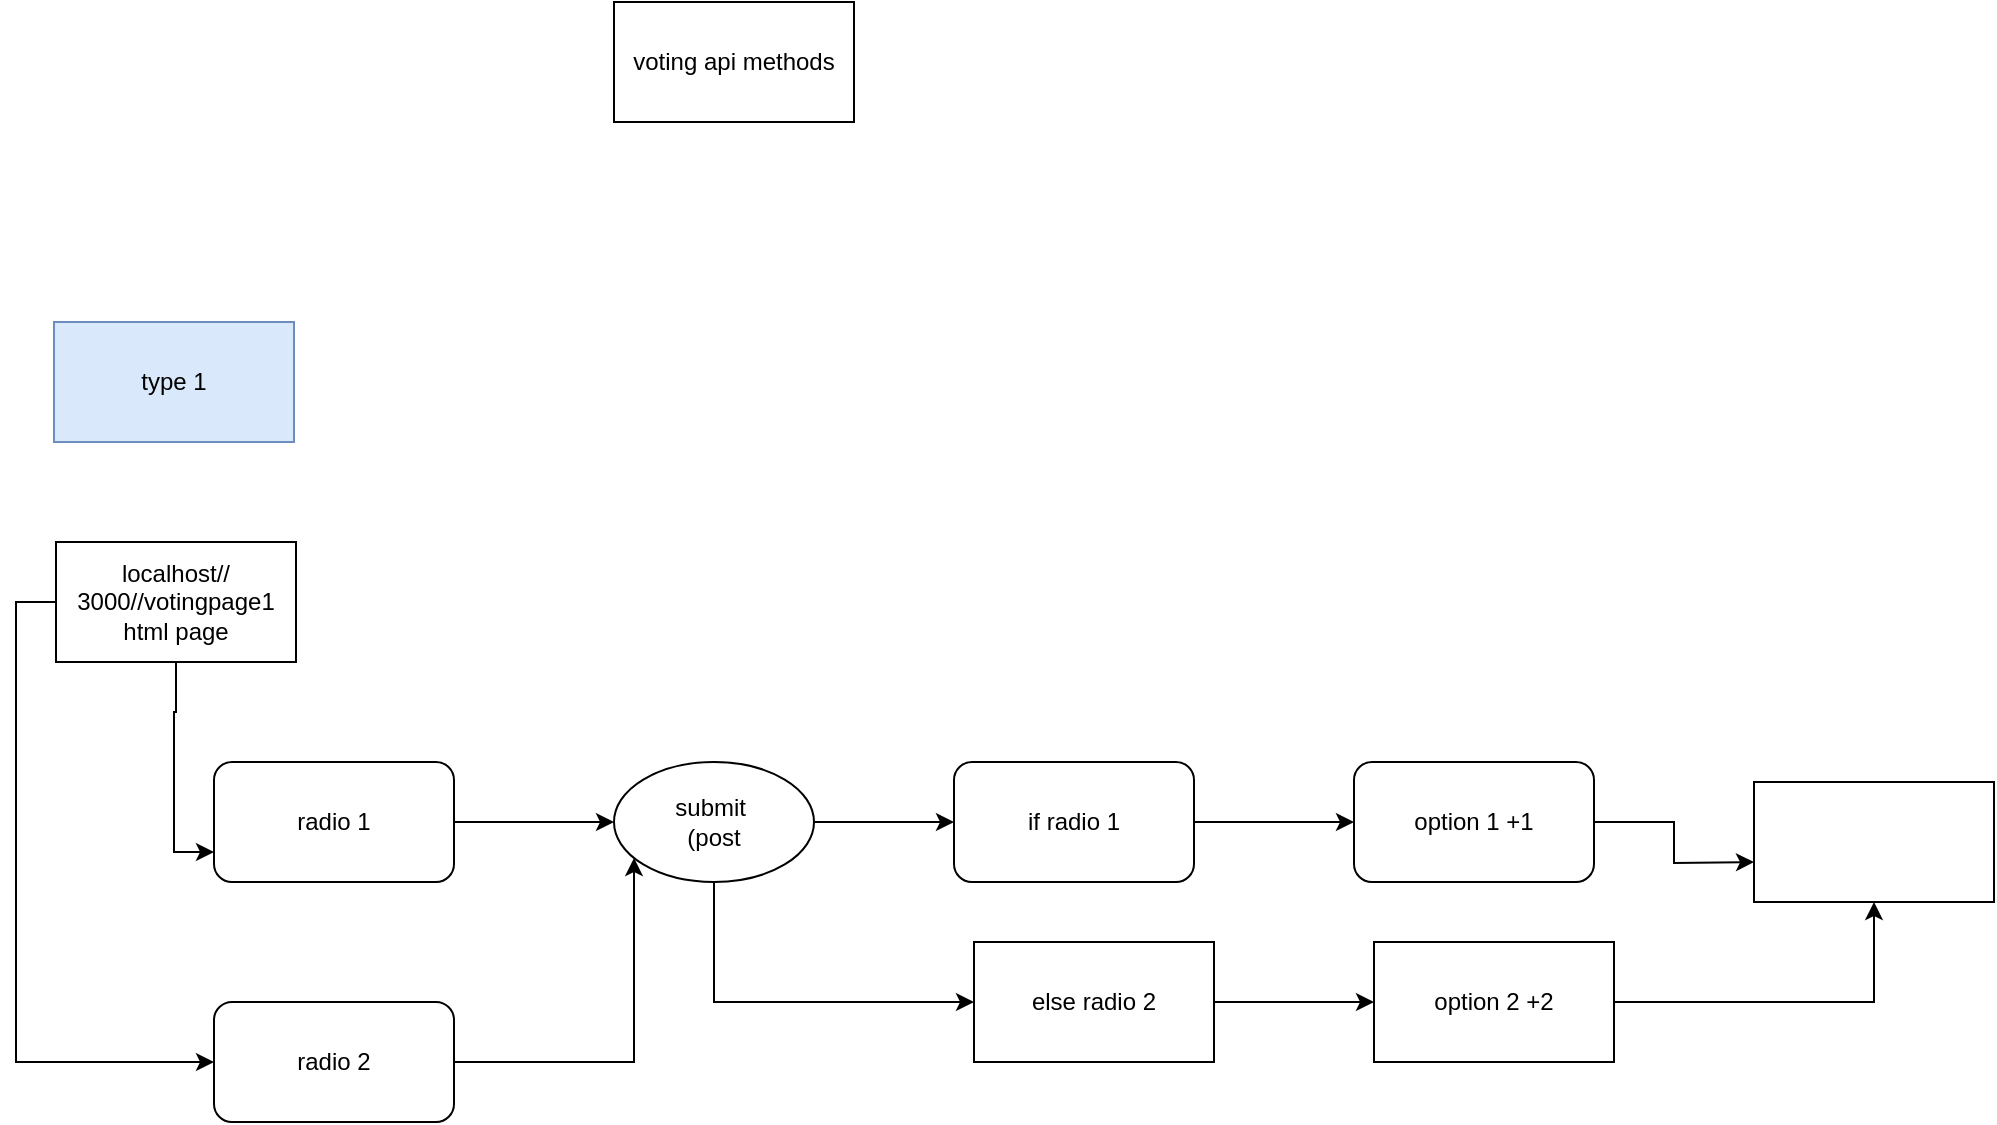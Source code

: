 <mxfile version="16.2.7" type="github">
  <diagram id="C5RBs43oDa-KdzZeNtuy" name="Page-1">
    <mxGraphModel dx="1422" dy="762" grid="1" gridSize="10" guides="1" tooltips="1" connect="1" arrows="1" fold="1" page="1" pageScale="1" pageWidth="827" pageHeight="1169" math="0" shadow="0">
      <root>
        <mxCell id="WIyWlLk6GJQsqaUBKTNV-0" />
        <mxCell id="WIyWlLk6GJQsqaUBKTNV-1" parent="WIyWlLk6GJQsqaUBKTNV-0" />
        <mxCell id="_EFyNpUiORrGNo_JrzGR-0" value="voting api methods&lt;br&gt;" style="rounded=0;whiteSpace=wrap;html=1;" vertex="1" parent="WIyWlLk6GJQsqaUBKTNV-1">
          <mxGeometry x="330" y="30" width="120" height="60" as="geometry" />
        </mxCell>
        <mxCell id="_EFyNpUiORrGNo_JrzGR-1" value="type 1" style="rounded=0;whiteSpace=wrap;html=1;fillColor=#dae8fc;strokeColor=#6c8ebf;" vertex="1" parent="WIyWlLk6GJQsqaUBKTNV-1">
          <mxGeometry x="50" y="190" width="120" height="60" as="geometry" />
        </mxCell>
        <mxCell id="_EFyNpUiORrGNo_JrzGR-8" style="edgeStyle=orthogonalEdgeStyle;rounded=0;orthogonalLoop=1;jettySize=auto;html=1;exitX=0.5;exitY=1;exitDx=0;exitDy=0;entryX=0;entryY=0.75;entryDx=0;entryDy=0;" edge="1" parent="WIyWlLk6GJQsqaUBKTNV-1" source="_EFyNpUiORrGNo_JrzGR-2" target="_EFyNpUiORrGNo_JrzGR-3">
          <mxGeometry relative="1" as="geometry" />
        </mxCell>
        <mxCell id="_EFyNpUiORrGNo_JrzGR-9" style="edgeStyle=orthogonalEdgeStyle;rounded=0;orthogonalLoop=1;jettySize=auto;html=1;exitX=0;exitY=0.5;exitDx=0;exitDy=0;entryX=0;entryY=0.5;entryDx=0;entryDy=0;" edge="1" parent="WIyWlLk6GJQsqaUBKTNV-1" source="_EFyNpUiORrGNo_JrzGR-2" target="_EFyNpUiORrGNo_JrzGR-4">
          <mxGeometry relative="1" as="geometry" />
        </mxCell>
        <mxCell id="_EFyNpUiORrGNo_JrzGR-2" value="localhost//&lt;br&gt;3000//votingpage1&lt;br&gt;html page" style="rounded=0;whiteSpace=wrap;html=1;" vertex="1" parent="WIyWlLk6GJQsqaUBKTNV-1">
          <mxGeometry x="51" y="300" width="120" height="60" as="geometry" />
        </mxCell>
        <mxCell id="_EFyNpUiORrGNo_JrzGR-6" value="" style="edgeStyle=orthogonalEdgeStyle;rounded=0;orthogonalLoop=1;jettySize=auto;html=1;" edge="1" parent="WIyWlLk6GJQsqaUBKTNV-1" source="_EFyNpUiORrGNo_JrzGR-3" target="_EFyNpUiORrGNo_JrzGR-5">
          <mxGeometry relative="1" as="geometry" />
        </mxCell>
        <mxCell id="_EFyNpUiORrGNo_JrzGR-3" value="radio 1" style="rounded=1;whiteSpace=wrap;html=1;" vertex="1" parent="WIyWlLk6GJQsqaUBKTNV-1">
          <mxGeometry x="130" y="410" width="120" height="60" as="geometry" />
        </mxCell>
        <mxCell id="_EFyNpUiORrGNo_JrzGR-7" style="edgeStyle=orthogonalEdgeStyle;rounded=0;orthogonalLoop=1;jettySize=auto;html=1;exitX=1;exitY=0.5;exitDx=0;exitDy=0;" edge="1" parent="WIyWlLk6GJQsqaUBKTNV-1" source="_EFyNpUiORrGNo_JrzGR-4" target="_EFyNpUiORrGNo_JrzGR-5">
          <mxGeometry relative="1" as="geometry">
            <Array as="points">
              <mxPoint x="340" y="560" />
            </Array>
          </mxGeometry>
        </mxCell>
        <mxCell id="_EFyNpUiORrGNo_JrzGR-4" value="radio 2&lt;br&gt;" style="rounded=1;whiteSpace=wrap;html=1;" vertex="1" parent="WIyWlLk6GJQsqaUBKTNV-1">
          <mxGeometry x="130" y="530" width="120" height="60" as="geometry" />
        </mxCell>
        <mxCell id="_EFyNpUiORrGNo_JrzGR-12" value="" style="edgeStyle=orthogonalEdgeStyle;rounded=0;orthogonalLoop=1;jettySize=auto;html=1;" edge="1" parent="WIyWlLk6GJQsqaUBKTNV-1" source="_EFyNpUiORrGNo_JrzGR-5" target="_EFyNpUiORrGNo_JrzGR-11">
          <mxGeometry relative="1" as="geometry" />
        </mxCell>
        <mxCell id="_EFyNpUiORrGNo_JrzGR-20" style="edgeStyle=orthogonalEdgeStyle;rounded=0;orthogonalLoop=1;jettySize=auto;html=1;exitX=0.5;exitY=1;exitDx=0;exitDy=0;entryX=0;entryY=0.5;entryDx=0;entryDy=0;" edge="1" parent="WIyWlLk6GJQsqaUBKTNV-1" source="_EFyNpUiORrGNo_JrzGR-5" target="_EFyNpUiORrGNo_JrzGR-16">
          <mxGeometry relative="1" as="geometry" />
        </mxCell>
        <mxCell id="_EFyNpUiORrGNo_JrzGR-5" value="submit&amp;nbsp;&lt;br&gt;(post&lt;br&gt;" style="ellipse;whiteSpace=wrap;html=1;rounded=1;" vertex="1" parent="WIyWlLk6GJQsqaUBKTNV-1">
          <mxGeometry x="330" y="410" width="100" height="60" as="geometry" />
        </mxCell>
        <mxCell id="_EFyNpUiORrGNo_JrzGR-15" value="" style="edgeStyle=orthogonalEdgeStyle;rounded=0;orthogonalLoop=1;jettySize=auto;html=1;" edge="1" parent="WIyWlLk6GJQsqaUBKTNV-1" source="_EFyNpUiORrGNo_JrzGR-11" target="_EFyNpUiORrGNo_JrzGR-14">
          <mxGeometry relative="1" as="geometry" />
        </mxCell>
        <mxCell id="_EFyNpUiORrGNo_JrzGR-11" value="if radio 1" style="whiteSpace=wrap;html=1;rounded=1;" vertex="1" parent="WIyWlLk6GJQsqaUBKTNV-1">
          <mxGeometry x="500" y="410" width="120" height="60" as="geometry" />
        </mxCell>
        <mxCell id="_EFyNpUiORrGNo_JrzGR-21" style="edgeStyle=orthogonalEdgeStyle;rounded=0;orthogonalLoop=1;jettySize=auto;html=1;exitX=1;exitY=0.5;exitDx=0;exitDy=0;" edge="1" parent="WIyWlLk6GJQsqaUBKTNV-1" source="_EFyNpUiORrGNo_JrzGR-14">
          <mxGeometry relative="1" as="geometry">
            <mxPoint x="900" y="460" as="targetPoint" />
          </mxGeometry>
        </mxCell>
        <mxCell id="_EFyNpUiORrGNo_JrzGR-14" value="option 1 +1" style="whiteSpace=wrap;html=1;rounded=1;" vertex="1" parent="WIyWlLk6GJQsqaUBKTNV-1">
          <mxGeometry x="700" y="410" width="120" height="60" as="geometry" />
        </mxCell>
        <mxCell id="_EFyNpUiORrGNo_JrzGR-19" value="" style="edgeStyle=orthogonalEdgeStyle;rounded=0;orthogonalLoop=1;jettySize=auto;html=1;" edge="1" parent="WIyWlLk6GJQsqaUBKTNV-1" source="_EFyNpUiORrGNo_JrzGR-16" target="_EFyNpUiORrGNo_JrzGR-18">
          <mxGeometry relative="1" as="geometry" />
        </mxCell>
        <mxCell id="_EFyNpUiORrGNo_JrzGR-16" value="else radio 2" style="rounded=0;whiteSpace=wrap;html=1;" vertex="1" parent="WIyWlLk6GJQsqaUBKTNV-1">
          <mxGeometry x="510" y="500" width="120" height="60" as="geometry" />
        </mxCell>
        <mxCell id="_EFyNpUiORrGNo_JrzGR-22" style="edgeStyle=orthogonalEdgeStyle;rounded=0;orthogonalLoop=1;jettySize=auto;html=1;" edge="1" parent="WIyWlLk6GJQsqaUBKTNV-1" source="_EFyNpUiORrGNo_JrzGR-18" target="_EFyNpUiORrGNo_JrzGR-23">
          <mxGeometry relative="1" as="geometry">
            <mxPoint x="900" y="460" as="targetPoint" />
          </mxGeometry>
        </mxCell>
        <mxCell id="_EFyNpUiORrGNo_JrzGR-18" value="option 2 +2" style="rounded=0;whiteSpace=wrap;html=1;" vertex="1" parent="WIyWlLk6GJQsqaUBKTNV-1">
          <mxGeometry x="710" y="500" width="120" height="60" as="geometry" />
        </mxCell>
        <mxCell id="_EFyNpUiORrGNo_JrzGR-23" value="" style="rounded=0;whiteSpace=wrap;html=1;" vertex="1" parent="WIyWlLk6GJQsqaUBKTNV-1">
          <mxGeometry x="900" y="420" width="120" height="60" as="geometry" />
        </mxCell>
      </root>
    </mxGraphModel>
  </diagram>
</mxfile>
